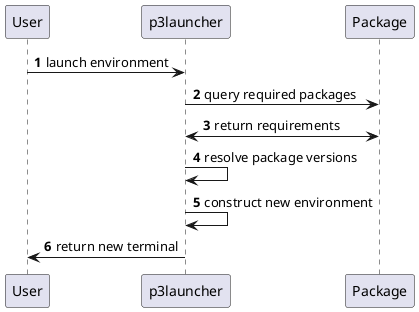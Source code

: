 @startuml
'https://plantuml.com/sequence-diagram

autonumber

User -> p3launcher: launch environment

p3launcher -> Package: query required packages
p3launcher <-> Package: return requirements
p3launcher -> p3launcher: resolve package versions
p3launcher -> p3launcher: construct new environment
p3launcher -> User: return new terminal

@enduml